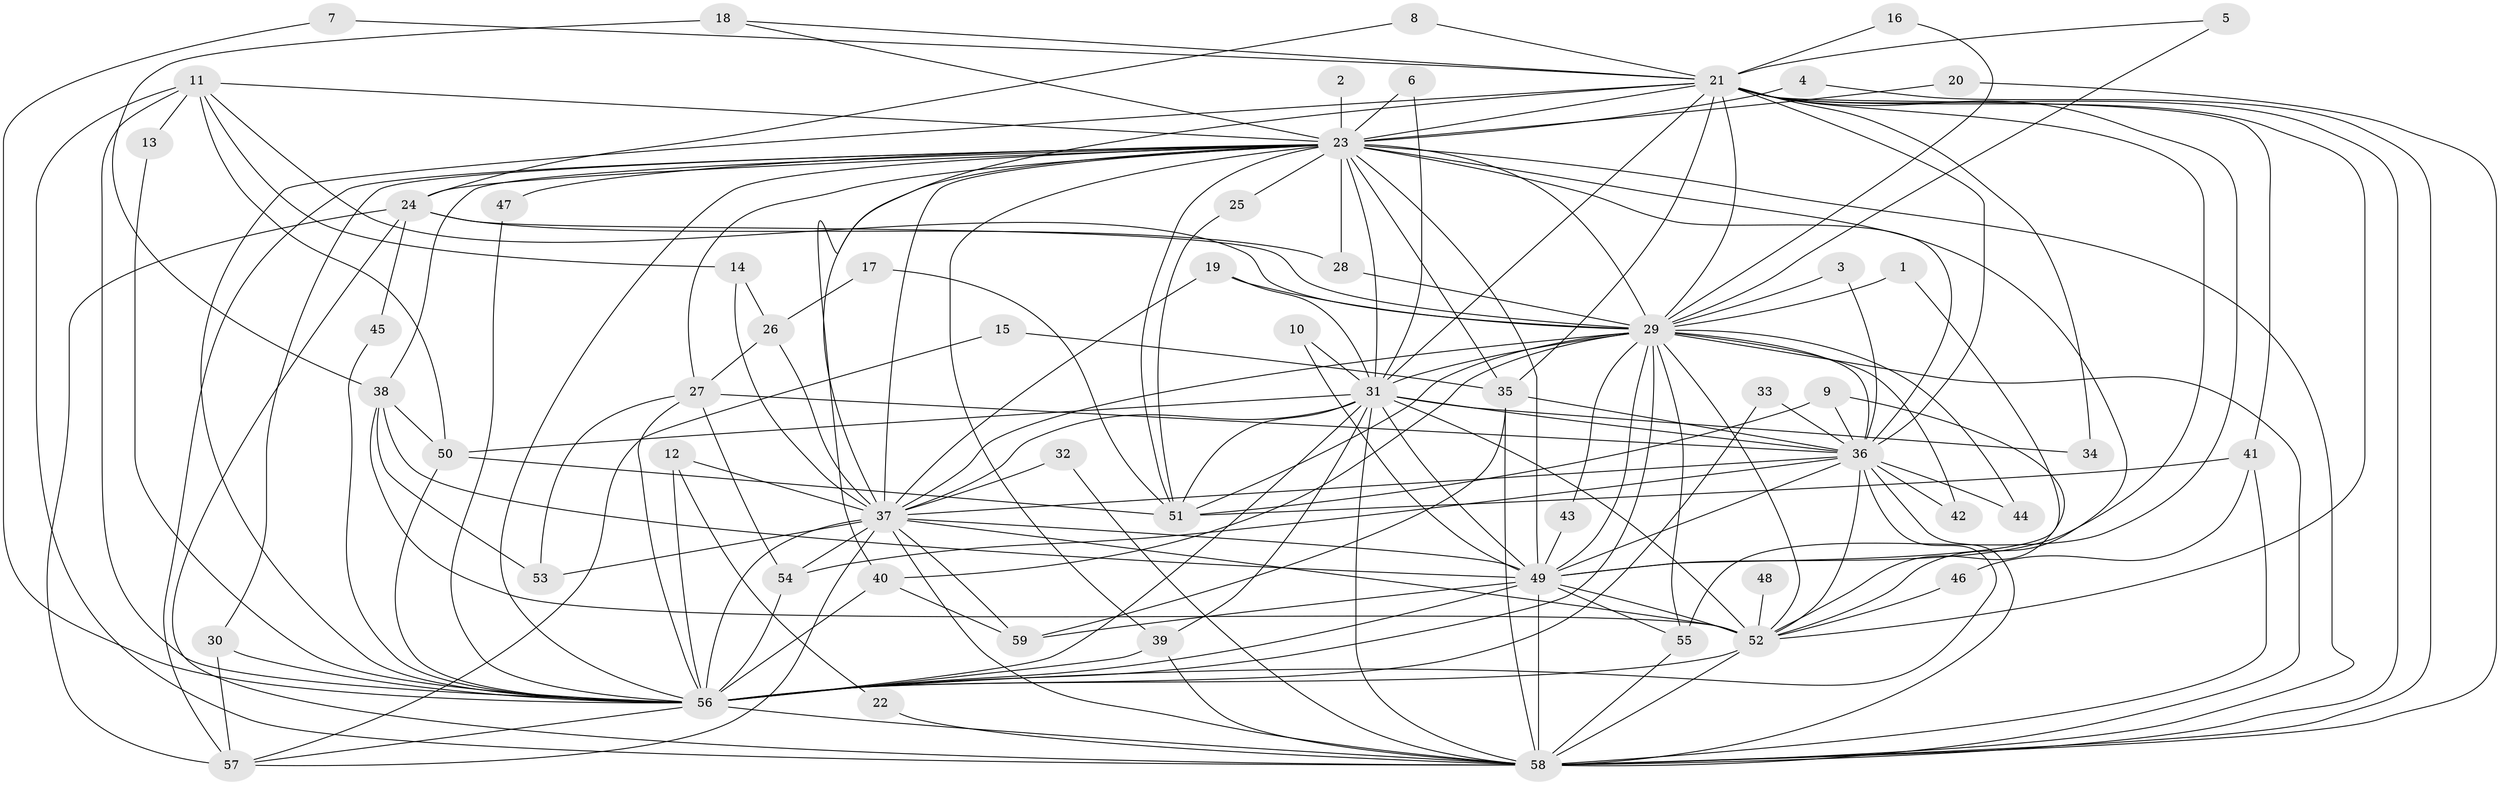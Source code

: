 // original degree distribution, {24: 0.008547008547008548, 17: 0.008547008547008548, 34: 0.008547008547008548, 20: 0.008547008547008548, 19: 0.017094017094017096, 26: 0.008547008547008548, 23: 0.008547008547008548, 15: 0.008547008547008548, 22: 0.008547008547008548, 6: 0.03418803418803419, 4: 0.08547008547008547, 2: 0.5384615384615384, 5: 0.017094017094017096, 7: 0.008547008547008548, 3: 0.21367521367521367, 8: 0.008547008547008548, 9: 0.008547008547008548}
// Generated by graph-tools (version 1.1) at 2025/49/03/09/25 03:49:33]
// undirected, 59 vertices, 171 edges
graph export_dot {
graph [start="1"]
  node [color=gray90,style=filled];
  1;
  2;
  3;
  4;
  5;
  6;
  7;
  8;
  9;
  10;
  11;
  12;
  13;
  14;
  15;
  16;
  17;
  18;
  19;
  20;
  21;
  22;
  23;
  24;
  25;
  26;
  27;
  28;
  29;
  30;
  31;
  32;
  33;
  34;
  35;
  36;
  37;
  38;
  39;
  40;
  41;
  42;
  43;
  44;
  45;
  46;
  47;
  48;
  49;
  50;
  51;
  52;
  53;
  54;
  55;
  56;
  57;
  58;
  59;
  1 -- 29 [weight=1.0];
  1 -- 49 [weight=1.0];
  2 -- 23 [weight=1.0];
  3 -- 29 [weight=1.0];
  3 -- 36 [weight=1.0];
  4 -- 23 [weight=1.0];
  4 -- 58 [weight=1.0];
  5 -- 21 [weight=1.0];
  5 -- 29 [weight=1.0];
  6 -- 23 [weight=1.0];
  6 -- 31 [weight=1.0];
  7 -- 21 [weight=1.0];
  7 -- 56 [weight=1.0];
  8 -- 21 [weight=1.0];
  8 -- 24 [weight=1.0];
  9 -- 36 [weight=1.0];
  9 -- 51 [weight=1.0];
  9 -- 52 [weight=1.0];
  10 -- 31 [weight=1.0];
  10 -- 49 [weight=1.0];
  11 -- 13 [weight=1.0];
  11 -- 14 [weight=1.0];
  11 -- 23 [weight=1.0];
  11 -- 29 [weight=1.0];
  11 -- 50 [weight=1.0];
  11 -- 56 [weight=1.0];
  11 -- 58 [weight=1.0];
  12 -- 22 [weight=1.0];
  12 -- 37 [weight=1.0];
  12 -- 56 [weight=1.0];
  13 -- 56 [weight=1.0];
  14 -- 26 [weight=1.0];
  14 -- 37 [weight=1.0];
  15 -- 35 [weight=1.0];
  15 -- 57 [weight=1.0];
  16 -- 21 [weight=1.0];
  16 -- 29 [weight=1.0];
  17 -- 26 [weight=1.0];
  17 -- 51 [weight=1.0];
  18 -- 21 [weight=1.0];
  18 -- 23 [weight=1.0];
  18 -- 38 [weight=1.0];
  19 -- 29 [weight=1.0];
  19 -- 31 [weight=1.0];
  19 -- 37 [weight=1.0];
  20 -- 23 [weight=1.0];
  20 -- 58 [weight=1.0];
  21 -- 23 [weight=2.0];
  21 -- 29 [weight=1.0];
  21 -- 31 [weight=1.0];
  21 -- 34 [weight=1.0];
  21 -- 35 [weight=1.0];
  21 -- 36 [weight=1.0];
  21 -- 37 [weight=2.0];
  21 -- 41 [weight=1.0];
  21 -- 49 [weight=1.0];
  21 -- 52 [weight=1.0];
  21 -- 55 [weight=1.0];
  21 -- 56 [weight=2.0];
  21 -- 58 [weight=1.0];
  22 -- 58 [weight=1.0];
  23 -- 24 [weight=2.0];
  23 -- 25 [weight=1.0];
  23 -- 27 [weight=1.0];
  23 -- 28 [weight=1.0];
  23 -- 29 [weight=2.0];
  23 -- 30 [weight=1.0];
  23 -- 31 [weight=1.0];
  23 -- 35 [weight=2.0];
  23 -- 36 [weight=1.0];
  23 -- 37 [weight=1.0];
  23 -- 38 [weight=1.0];
  23 -- 39 [weight=1.0];
  23 -- 40 [weight=1.0];
  23 -- 47 [weight=1.0];
  23 -- 49 [weight=2.0];
  23 -- 51 [weight=1.0];
  23 -- 52 [weight=1.0];
  23 -- 56 [weight=1.0];
  23 -- 57 [weight=1.0];
  23 -- 58 [weight=1.0];
  24 -- 28 [weight=1.0];
  24 -- 29 [weight=1.0];
  24 -- 45 [weight=1.0];
  24 -- 57 [weight=1.0];
  24 -- 58 [weight=1.0];
  25 -- 51 [weight=1.0];
  26 -- 27 [weight=1.0];
  26 -- 37 [weight=1.0];
  27 -- 36 [weight=1.0];
  27 -- 53 [weight=1.0];
  27 -- 54 [weight=1.0];
  27 -- 56 [weight=1.0];
  28 -- 29 [weight=1.0];
  29 -- 31 [weight=1.0];
  29 -- 36 [weight=2.0];
  29 -- 37 [weight=1.0];
  29 -- 40 [weight=1.0];
  29 -- 42 [weight=1.0];
  29 -- 43 [weight=1.0];
  29 -- 44 [weight=1.0];
  29 -- 49 [weight=1.0];
  29 -- 51 [weight=1.0];
  29 -- 52 [weight=1.0];
  29 -- 55 [weight=1.0];
  29 -- 56 [weight=1.0];
  29 -- 58 [weight=1.0];
  30 -- 56 [weight=1.0];
  30 -- 57 [weight=1.0];
  31 -- 34 [weight=1.0];
  31 -- 36 [weight=1.0];
  31 -- 37 [weight=1.0];
  31 -- 39 [weight=1.0];
  31 -- 49 [weight=1.0];
  31 -- 50 [weight=1.0];
  31 -- 51 [weight=2.0];
  31 -- 52 [weight=2.0];
  31 -- 56 [weight=1.0];
  31 -- 58 [weight=2.0];
  32 -- 37 [weight=1.0];
  32 -- 58 [weight=1.0];
  33 -- 36 [weight=1.0];
  33 -- 56 [weight=1.0];
  35 -- 36 [weight=1.0];
  35 -- 58 [weight=1.0];
  35 -- 59 [weight=1.0];
  36 -- 37 [weight=3.0];
  36 -- 42 [weight=1.0];
  36 -- 44 [weight=1.0];
  36 -- 49 [weight=1.0];
  36 -- 52 [weight=1.0];
  36 -- 54 [weight=1.0];
  36 -- 56 [weight=1.0];
  36 -- 58 [weight=1.0];
  37 -- 49 [weight=1.0];
  37 -- 52 [weight=1.0];
  37 -- 53 [weight=1.0];
  37 -- 54 [weight=1.0];
  37 -- 56 [weight=3.0];
  37 -- 57 [weight=1.0];
  37 -- 58 [weight=1.0];
  37 -- 59 [weight=1.0];
  38 -- 49 [weight=1.0];
  38 -- 50 [weight=1.0];
  38 -- 52 [weight=1.0];
  38 -- 53 [weight=1.0];
  39 -- 56 [weight=1.0];
  39 -- 58 [weight=1.0];
  40 -- 56 [weight=1.0];
  40 -- 59 [weight=1.0];
  41 -- 46 [weight=1.0];
  41 -- 51 [weight=1.0];
  41 -- 58 [weight=2.0];
  43 -- 49 [weight=1.0];
  45 -- 56 [weight=1.0];
  46 -- 52 [weight=1.0];
  47 -- 56 [weight=1.0];
  48 -- 52 [weight=1.0];
  49 -- 52 [weight=1.0];
  49 -- 55 [weight=1.0];
  49 -- 56 [weight=1.0];
  49 -- 58 [weight=1.0];
  49 -- 59 [weight=1.0];
  50 -- 51 [weight=1.0];
  50 -- 56 [weight=1.0];
  52 -- 56 [weight=1.0];
  52 -- 58 [weight=1.0];
  54 -- 56 [weight=1.0];
  55 -- 58 [weight=1.0];
  56 -- 57 [weight=1.0];
  56 -- 58 [weight=1.0];
}
